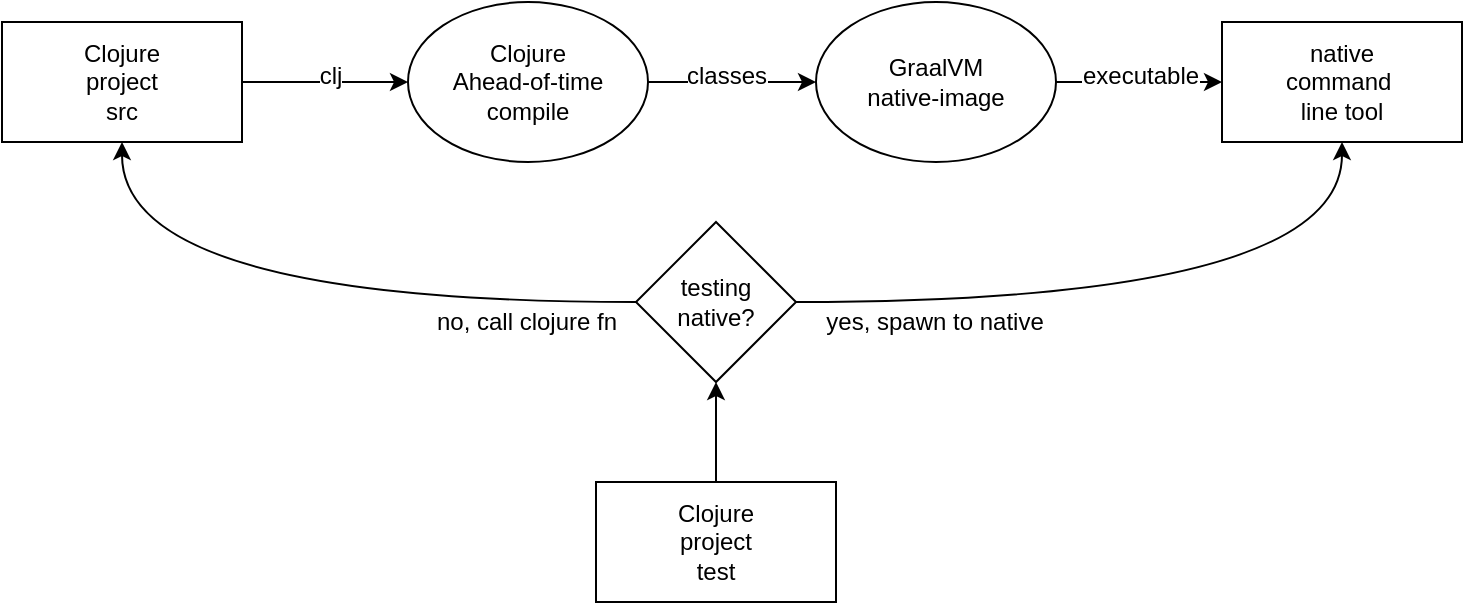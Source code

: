 <mxfile version="12.2.2" type="device" pages="1"><diagram id="rLatFPBuyyT3mGyo6L3M" name="Page-1"><mxGraphModel dx="2052" dy="1251" grid="1" gridSize="10" guides="1" tooltips="1" connect="1" arrows="1" fold="1" page="1" pageScale="1" pageWidth="850" pageHeight="1100" math="0" shadow="0"><root><mxCell id="0"/><mxCell id="1" parent="0"/><mxCell id="T3BeHsQFupPfQaLIfEZ8-1" value="Clojure&lt;br&gt;project&lt;br&gt;src" style="rounded=0;whiteSpace=wrap;html=1;" parent="1" vertex="1"><mxGeometry x="10" y="40" width="120" height="60" as="geometry"/></mxCell><mxCell id="T3BeHsQFupPfQaLIfEZ8-2" value="Clojure&lt;br&gt;project&lt;br&gt;test" style="rounded=0;whiteSpace=wrap;html=1;" parent="1" vertex="1"><mxGeometry x="307" y="270" width="120" height="60" as="geometry"/></mxCell><mxCell id="T3BeHsQFupPfQaLIfEZ8-3" value="GraalVM&lt;br&gt;native-image" style="ellipse;whiteSpace=wrap;html=1;" parent="1" vertex="1"><mxGeometry x="417" y="30" width="120" height="80" as="geometry"/></mxCell><mxCell id="T3BeHsQFupPfQaLIfEZ8-4" value="Clojure&lt;br&gt;Ahead-of-time&lt;br&gt;compile" style="ellipse;whiteSpace=wrap;html=1;" parent="1" vertex="1"><mxGeometry x="213" y="30" width="120" height="80" as="geometry"/></mxCell><mxCell id="T3BeHsQFupPfQaLIfEZ8-5" value="" style="endArrow=classic;html=1;exitX=1;exitY=0.5;exitDx=0;exitDy=0;" parent="1" source="T3BeHsQFupPfQaLIfEZ8-1" target="T3BeHsQFupPfQaLIfEZ8-4" edge="1"><mxGeometry width="50" height="50" relative="1" as="geometry"><mxPoint x="160" y="200" as="sourcePoint"/><mxPoint x="210" y="150" as="targetPoint"/></mxGeometry></mxCell><mxCell id="T3BeHsQFupPfQaLIfEZ8-15" value="clj" style="text;html=1;resizable=0;points=[];align=center;verticalAlign=middle;labelBackgroundColor=#ffffff;" parent="T3BeHsQFupPfQaLIfEZ8-5" vertex="1" connectable="0"><mxGeometry x="0.063" y="1" relative="1" as="geometry"><mxPoint y="-2.0" as="offset"/></mxGeometry></mxCell><mxCell id="T3BeHsQFupPfQaLIfEZ8-6" value="" style="endArrow=classic;html=1;exitX=1;exitY=0.5;exitDx=0;exitDy=0;entryX=0;entryY=0.5;entryDx=0;entryDy=0;" parent="1" source="T3BeHsQFupPfQaLIfEZ8-4" target="T3BeHsQFupPfQaLIfEZ8-3" edge="1"><mxGeometry width="50" height="50" relative="1" as="geometry"><mxPoint x="360" y="210" as="sourcePoint"/><mxPoint x="410" y="160" as="targetPoint"/></mxGeometry></mxCell><mxCell id="T3BeHsQFupPfQaLIfEZ8-16" value="classes" style="text;html=1;resizable=0;points=[];align=center;verticalAlign=middle;labelBackgroundColor=#ffffff;" parent="T3BeHsQFupPfQaLIfEZ8-6" vertex="1" connectable="0"><mxGeometry x="-0.079" y="3" relative="1" as="geometry"><mxPoint as="offset"/></mxGeometry></mxCell><mxCell id="T3BeHsQFupPfQaLIfEZ8-7" value="native&lt;br&gt;command&amp;nbsp;&lt;br&gt;line tool" style="rounded=0;whiteSpace=wrap;html=1;" parent="1" vertex="1"><mxGeometry x="620" y="40" width="120" height="60" as="geometry"/></mxCell><mxCell id="T3BeHsQFupPfQaLIfEZ8-8" value="" style="endArrow=classic;html=1;exitX=1;exitY=0.5;exitDx=0;exitDy=0;entryX=0;entryY=0.5;entryDx=0;entryDy=0;" parent="1" source="T3BeHsQFupPfQaLIfEZ8-3" target="T3BeHsQFupPfQaLIfEZ8-7" edge="1"><mxGeometry width="50" height="50" relative="1" as="geometry"><mxPoint x="530" y="190" as="sourcePoint"/><mxPoint x="580" y="140" as="targetPoint"/></mxGeometry></mxCell><mxCell id="T3BeHsQFupPfQaLIfEZ8-18" value="executable" style="text;html=1;resizable=0;points=[];align=center;verticalAlign=middle;labelBackgroundColor=#ffffff;" parent="T3BeHsQFupPfQaLIfEZ8-8" vertex="1" connectable="0"><mxGeometry x="0.01" relative="1" as="geometry"><mxPoint y="-3.0" as="offset"/></mxGeometry></mxCell><mxCell id="T3BeHsQFupPfQaLIfEZ8-9" value="testing&lt;br&gt;native?" style="rhombus;whiteSpace=wrap;html=1;" parent="1" vertex="1"><mxGeometry x="327" y="140" width="80" height="80" as="geometry"/></mxCell><mxCell id="T3BeHsQFupPfQaLIfEZ8-10" value="" style="endArrow=classic;html=1;exitX=0;exitY=0.5;exitDx=0;exitDy=0;entryX=0.5;entryY=1;entryDx=0;entryDy=0;edgeStyle=orthogonalEdgeStyle;curved=1;" parent="1" source="T3BeHsQFupPfQaLIfEZ8-9" target="T3BeHsQFupPfQaLIfEZ8-1" edge="1"><mxGeometry width="50" height="50" relative="1" as="geometry"><mxPoint x="20" y="450" as="sourcePoint"/><mxPoint x="70" y="400" as="targetPoint"/></mxGeometry></mxCell><mxCell id="T3BeHsQFupPfQaLIfEZ8-14" value="no, call clojure fn" style="text;html=1;resizable=0;points=[];align=center;verticalAlign=middle;labelBackgroundColor=#ffffff;" parent="T3BeHsQFupPfQaLIfEZ8-10" vertex="1" connectable="0"><mxGeometry x="-0.362" y="-8" relative="1" as="geometry"><mxPoint x="52" y="18" as="offset"/></mxGeometry></mxCell><mxCell id="T3BeHsQFupPfQaLIfEZ8-11" value="" style="endArrow=classic;html=1;exitX=1;exitY=0.5;exitDx=0;exitDy=0;entryX=0.5;entryY=1;entryDx=0;entryDy=0;edgeStyle=orthogonalEdgeStyle;curved=1;" parent="1" source="T3BeHsQFupPfQaLIfEZ8-9" target="T3BeHsQFupPfQaLIfEZ8-7" edge="1"><mxGeometry width="50" height="50" relative="1" as="geometry"><mxPoint x="480" y="220" as="sourcePoint"/><mxPoint x="530" y="170" as="targetPoint"/></mxGeometry></mxCell><mxCell id="T3BeHsQFupPfQaLIfEZ8-13" value="yes, spawn to native" style="text;html=1;resizable=0;points=[];align=center;verticalAlign=middle;labelBackgroundColor=#ffffff;" parent="T3BeHsQFupPfQaLIfEZ8-11" vertex="1" connectable="0"><mxGeometry x="-0.332" y="8" relative="1" as="geometry"><mxPoint x="-49.5" y="18" as="offset"/></mxGeometry></mxCell><mxCell id="T3BeHsQFupPfQaLIfEZ8-12" value="" style="endArrow=classic;html=1;exitX=0.5;exitY=0;exitDx=0;exitDy=0;entryX=0.5;entryY=1;entryDx=0;entryDy=0;" parent="1" source="T3BeHsQFupPfQaLIfEZ8-2" target="T3BeHsQFupPfQaLIfEZ8-9" edge="1"><mxGeometry width="50" height="50" relative="1" as="geometry"><mxPoint x="20" y="450" as="sourcePoint"/><mxPoint x="70" y="400" as="targetPoint"/></mxGeometry></mxCell></root></mxGraphModel></diagram></mxfile>